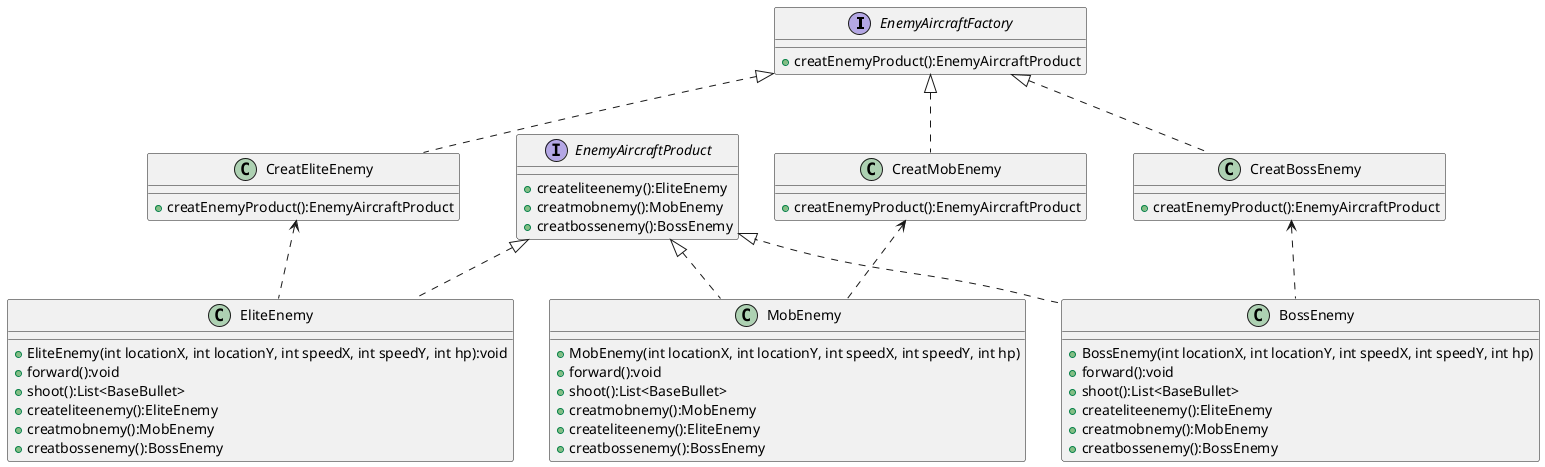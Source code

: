 @startuml
'https://plantuml.com/class-diagram

interface EnemyAircraftFactory{
    + creatEnemyProduct():EnemyAircraftProduct
}

interface EnemyAircraftProduct{
    + createliteenemy():EliteEnemy
    + creatmobnemy():MobEnemy
    + creatbossenemy():BossEnemy
}

EnemyAircraftProduct <|.. EliteEnemy
EnemyAircraftProduct <|.. MobEnemy
EnemyAircraftProduct <|.. BossEnemy

EnemyAircraftFactory <|.. CreatEliteEnemy
EnemyAircraftFactory <|.. CreatMobEnemy
EnemyAircraftFactory <|.. CreatBossEnemy

CreatMobEnemy <.. MobEnemy
CreatEliteEnemy <.. EliteEnemy
CreatBossEnemy <.. BossEnemy

class CreatEliteEnemy{
    + creatEnemyProduct():EnemyAircraftProduct
}

class CreatMobEnemy{
    + creatEnemyProduct():EnemyAircraftProduct
}

class CreatBossEnemy{
    + creatEnemyProduct():EnemyAircraftProduct
}

class MobEnemy {
    + MobEnemy(int locationX, int locationY, int speedX, int speedY, int hp)
    + forward():void
    + shoot():List<BaseBullet>
    + creatmobnemy():MobEnemy
    + createliteenemy():EliteEnemy
    + creatbossenemy():BossEnemy
}

class EliteEnemy {
    + EliteEnemy(int locationX, int locationY, int speedX, int speedY, int hp):void
    + forward():void
    + shoot():List<BaseBullet>
    + createliteenemy():EliteEnemy
    + creatmobnemy():MobEnemy
    + creatbossenemy():BossEnemy
}

class BossEnemy{
    + BossEnemy(int locationX, int locationY, int speedX, int speedY, int hp)
    + forward():void
    + shoot():List<BaseBullet>
    + createliteenemy():EliteEnemy
    + creatmobnemy():MobEnemy
    + creatbossenemy():BossEnemy
}

@enduml